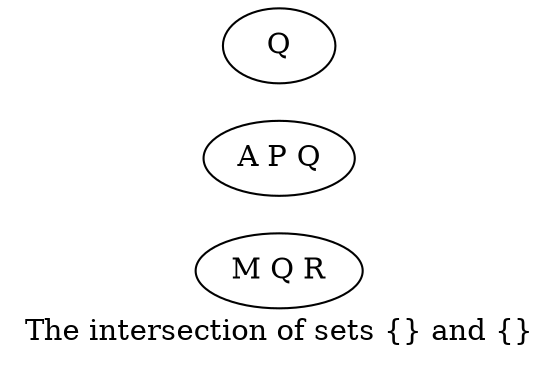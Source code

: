 // This graph generated with hfst-fst2txt
digraph "text(<stdin>)" {
charset = UTF8;
rankdir = LR;
label = "The intersection of sets {} and {}";
node [shape=ellipse]
"SET1" [label="M Q R"]
"SET2" [label="A P Q"]
"INTERSECTION" [label="Q"]
}
